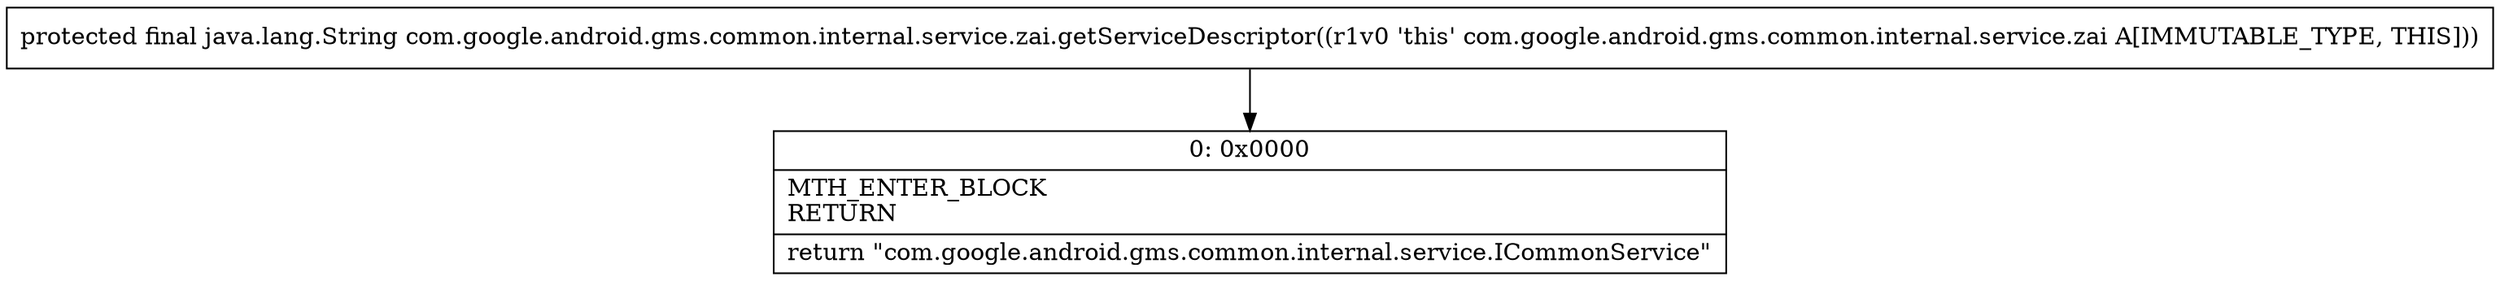 digraph "CFG forcom.google.android.gms.common.internal.service.zai.getServiceDescriptor()Ljava\/lang\/String;" {
Node_0 [shape=record,label="{0\:\ 0x0000|MTH_ENTER_BLOCK\lRETURN\l|return \"com.google.android.gms.common.internal.service.ICommonService\"\l}"];
MethodNode[shape=record,label="{protected final java.lang.String com.google.android.gms.common.internal.service.zai.getServiceDescriptor((r1v0 'this' com.google.android.gms.common.internal.service.zai A[IMMUTABLE_TYPE, THIS])) }"];
MethodNode -> Node_0;
}

